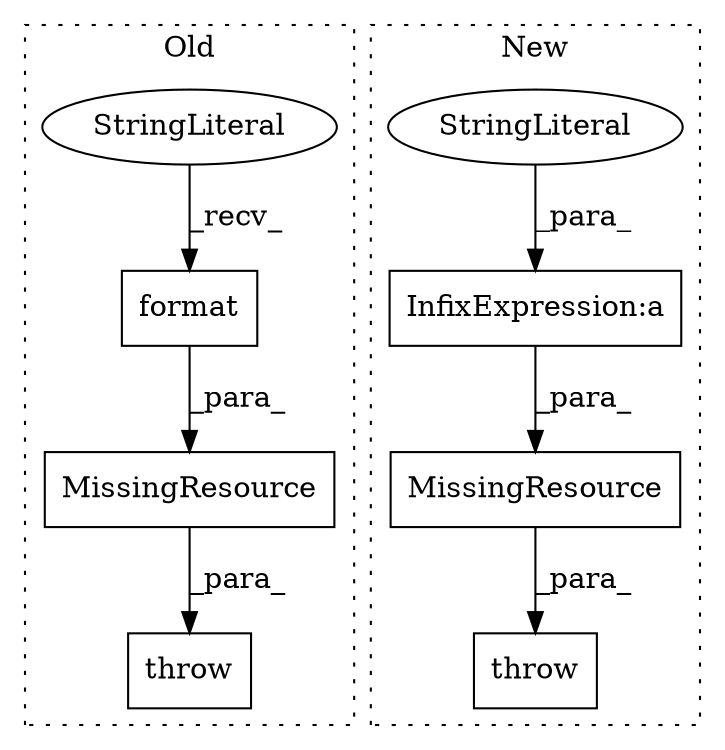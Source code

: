 digraph G {
subgraph cluster0 {
1 [label="MissingResource" a="32" s="10808,10898" l="16,1" shape="box"];
4 [label="throw" a="53" s="10802" l="6" shape="box"];
5 [label="format" a="32" s="10868,10897" l="7,1" shape="box"];
7 [label="StringLiteral" a="45" s="10824" l="43" shape="ellipse"];
label = "Old";
style="dotted";
}
subgraph cluster1 {
2 [label="throw" a="53" s="9253" l="6" shape="box"];
3 [label="InfixExpression:a" a="27" s="9300" l="3" shape="box"];
6 [label="StringLiteral" a="45" s="9275" l="25" shape="ellipse"];
8 [label="MissingResource" a="32" s="9259,9316" l="16,1" shape="box"];
label = "New";
style="dotted";
}
1 -> 4 [label="_para_"];
3 -> 8 [label="_para_"];
5 -> 1 [label="_para_"];
6 -> 3 [label="_para_"];
7 -> 5 [label="_recv_"];
8 -> 2 [label="_para_"];
}